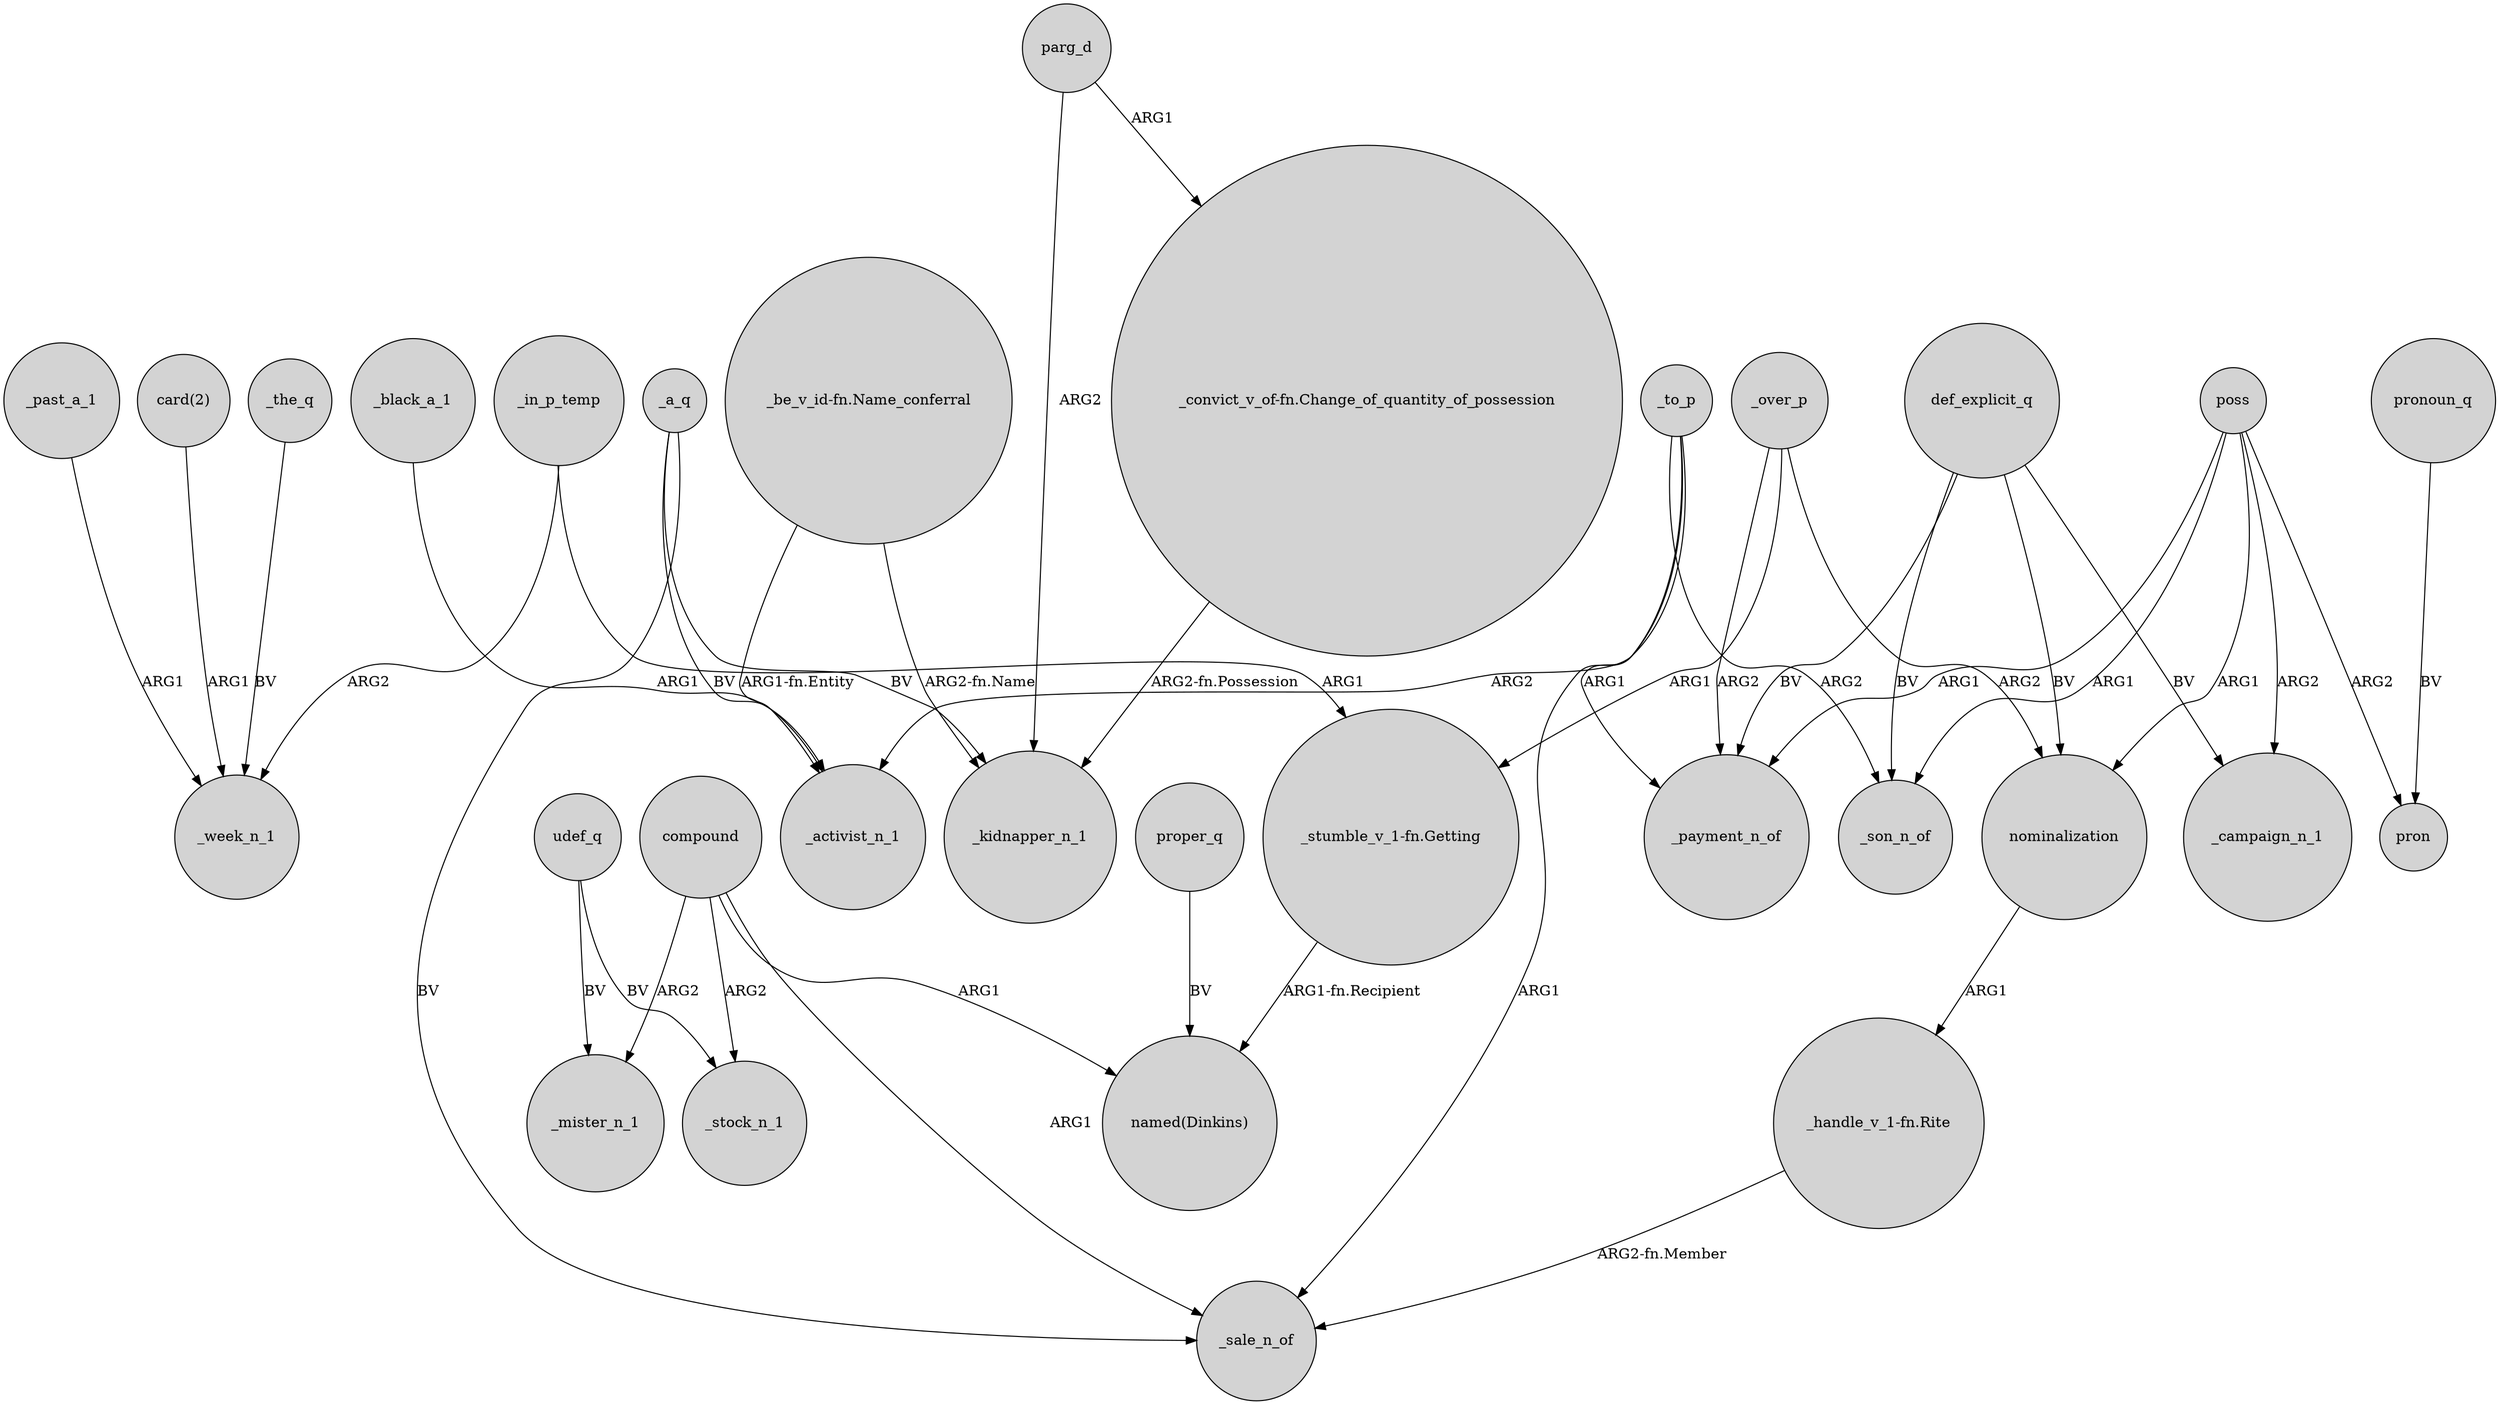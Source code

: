 digraph {
	node [shape=circle style=filled]
	_the_q -> _week_n_1 [label=BV]
	def_explicit_q -> _campaign_n_1 [label=BV]
	_to_p -> _activist_n_1 [label=ARG2]
	compound -> _mister_n_1 [label=ARG2]
	_over_p -> _payment_n_of [label=ARG2]
	nominalization -> "_handle_v_1-fn.Rite" [label=ARG1]
	"_stumble_v_1-fn.Getting" -> "named(Dinkins)" [label="ARG1-fn.Recipient"]
	poss -> _son_n_of [label=ARG1]
	_over_p -> nominalization [label=ARG2]
	proper_q -> "named(Dinkins)" [label=BV]
	_in_p_temp -> _week_n_1 [label=ARG2]
	def_explicit_q -> _son_n_of [label=BV]
	"_be_v_id-fn.Name_conferral" -> _activist_n_1 [label="ARG1-fn.Entity"]
	udef_q -> _mister_n_1 [label=BV]
	_to_p -> _sale_n_of [label=ARG1]
	poss -> nominalization [label=ARG1]
	_a_q -> _kidnapper_n_1 [label=BV]
	pronoun_q -> pron [label=BV]
	_black_a_1 -> _activist_n_1 [label=ARG1]
	parg_d -> "_convict_v_of-fn.Change_of_quantity_of_possession" [label=ARG1]
	poss -> pron [label=ARG2]
	_past_a_1 -> _week_n_1 [label=ARG1]
	compound -> "named(Dinkins)" [label=ARG1]
	udef_q -> _stock_n_1 [label=BV]
	"_convict_v_of-fn.Change_of_quantity_of_possession" -> _kidnapper_n_1 [label="ARG2-fn.Possession"]
	compound -> _stock_n_1 [label=ARG2]
	def_explicit_q -> nominalization [label=BV]
	_in_p_temp -> "_stumble_v_1-fn.Getting" [label=ARG1]
	_a_q -> _sale_n_of [label=BV]
	"_handle_v_1-fn.Rite" -> _sale_n_of [label="ARG2-fn.Member"]
	_to_p -> _son_n_of [label=ARG2]
	_a_q -> _activist_n_1 [label=BV]
	poss -> _campaign_n_1 [label=ARG2]
	poss -> _payment_n_of [label=ARG1]
	_to_p -> _payment_n_of [label=ARG1]
	_over_p -> "_stumble_v_1-fn.Getting" [label=ARG1]
	"card(2)" -> _week_n_1 [label=ARG1]
	parg_d -> _kidnapper_n_1 [label=ARG2]
	"_be_v_id-fn.Name_conferral" -> _kidnapper_n_1 [label="ARG2-fn.Name"]
	compound -> _sale_n_of [label=ARG1]
	def_explicit_q -> _payment_n_of [label=BV]
}
